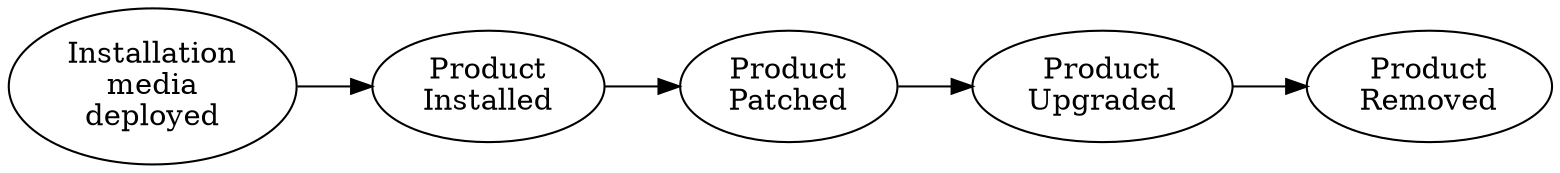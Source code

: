 digraph "lifecycle" {
  rankdir=LR;

  Deployed [label="Installation\nmedia\ndeployed"];
  Installed [label="Product\nInstalled"];
  Patched [label="Product\nPatched"];
  Upgraded [label="Product\nUpgraded"];
  Removed [label="Product\nRemoved"];

  Deployed -> Installed;
  Installed -> Patched;
  Patched -> Upgraded;
  Upgraded -> Removed;
}
